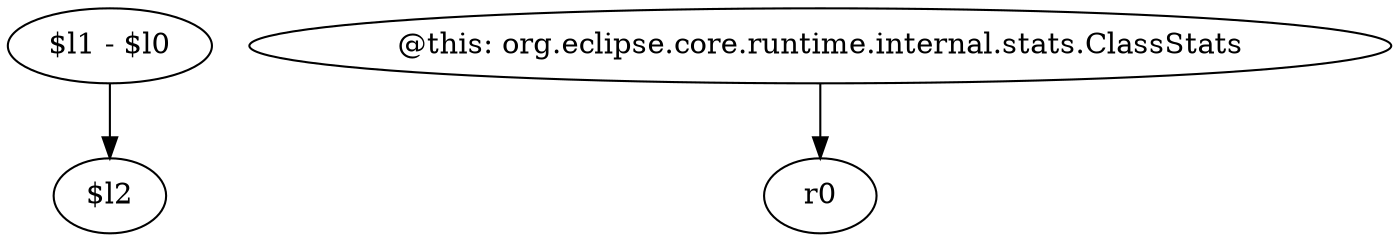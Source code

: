 digraph g {
0[label="$l1 - $l0"]
1[label="$l2"]
0->1[label=""]
2[label="@this: org.eclipse.core.runtime.internal.stats.ClassStats"]
3[label="r0"]
2->3[label=""]
}
